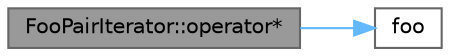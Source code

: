 digraph "FooPairIterator::operator*"
{
 // LATEX_PDF_SIZE
  bgcolor="transparent";
  edge [fontname=Helvetica,fontsize=10,labelfontname=Helvetica,labelfontsize=10];
  node [fontname=Helvetica,fontsize=10,shape=box,height=0.2,width=0.4];
  rankdir="LR";
  Node1 [id="Node000001",label="FooPairIterator::operator*",height=0.2,width=0.4,color="gray40", fillcolor="grey60", style="filled", fontcolor="black",tooltip=" "];
  Node1 -> Node2 [id="edge1_Node000001_Node000002",color="steelblue1",style="solid",tooltip=" "];
  Node2 [id="Node000002",label="foo",height=0.2,width=0.4,color="grey40", fillcolor="white", style="filled",URL="$block__nonconst__ctor__on__const__xpr__0_8cpp.html#ad0f03c4a45448943d9296982de4d6269",tooltip=" "];
}
